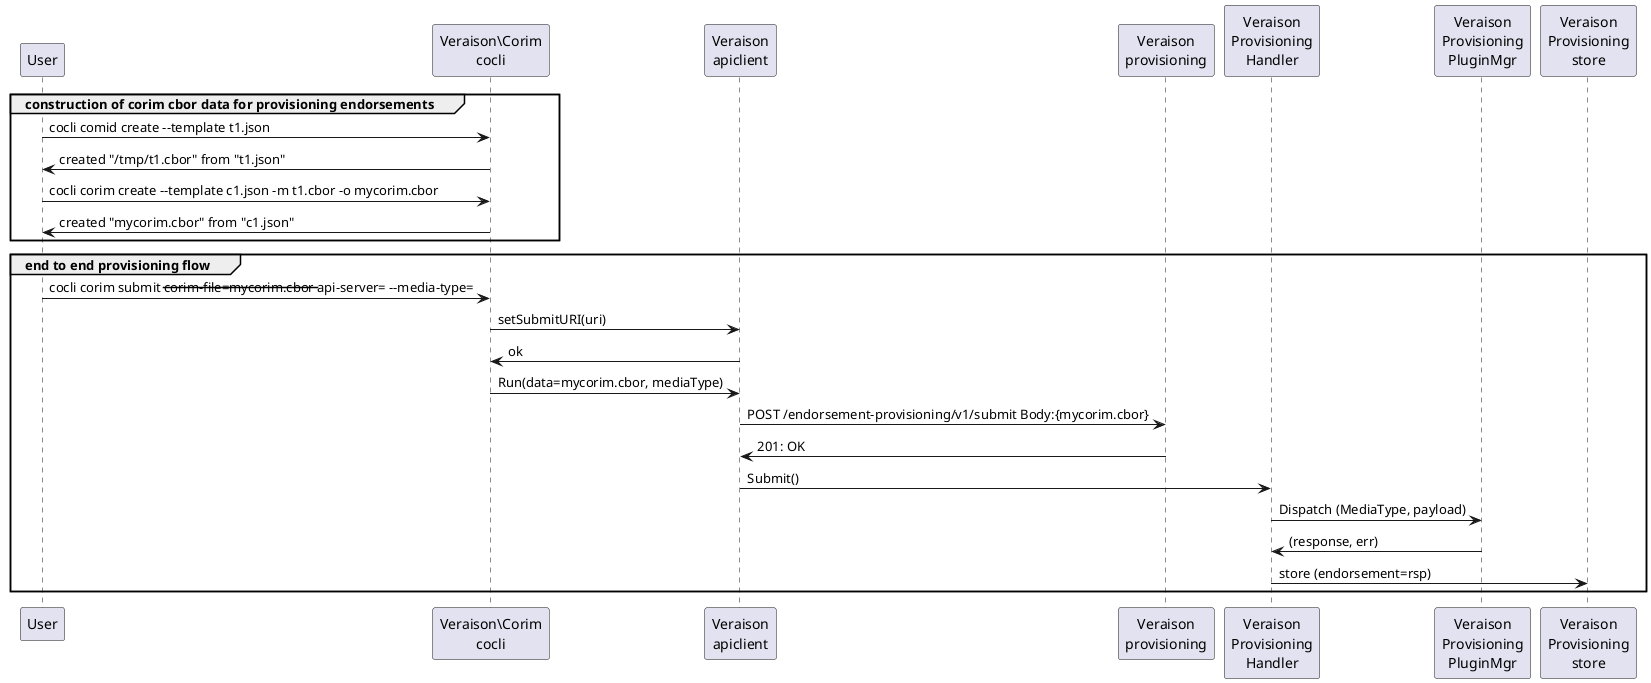 @startuml

participant "User" as User order 5
participant "Veraison\Corim\ncocli" as CoRIM order 10
participant "Veraison\napiclient" as API order 20
participant "Veraison\nprovisioning" as PROV order 30
participant "Veraison\nProvisioning\nHandler" as Handler order 35
participant "Veraison\nProvisioning\nPluginMgr" as DecodePluginMgr order 40
participant "Veraison\nProvisioning\nstore" as store order 50

group construction of corim cbor data for provisioning endorsements

	User -> CoRIM: cocli comid create --template t1.json
	CoRIM -> User: created "/tmp/t1.cbor" from "t1.json"
	User -> CoRIM: cocli corim create --template c1.json -m t1.cbor -o mycorim.cbor
	CoRIM -> User: created "mycorim.cbor" from "c1.json"
end

group end to end provisioning flow
	User -> CoRIM: cocli corim submit --corim-file=mycorim.cbor --api-server= --media-type=
	CoRIM -> API: setSubmitURI(uri)
    API -> CoRIM: ok
    CoRIM -> API: Run(data=mycorim.cbor, mediaType)
    API -> PROV: POST /endorsement-provisioning/v1/submit Body:{mycorim.cbor}
    PROV -> API: 201: OK
	API -> Handler: Submit()
    Handler -> DecodePluginMgr : Dispatch (MediaType, payload)
    DecodePluginMgr -> Handler : (response, err)
    Handler -> store : store (endorsement=rsp)
end


@enduml